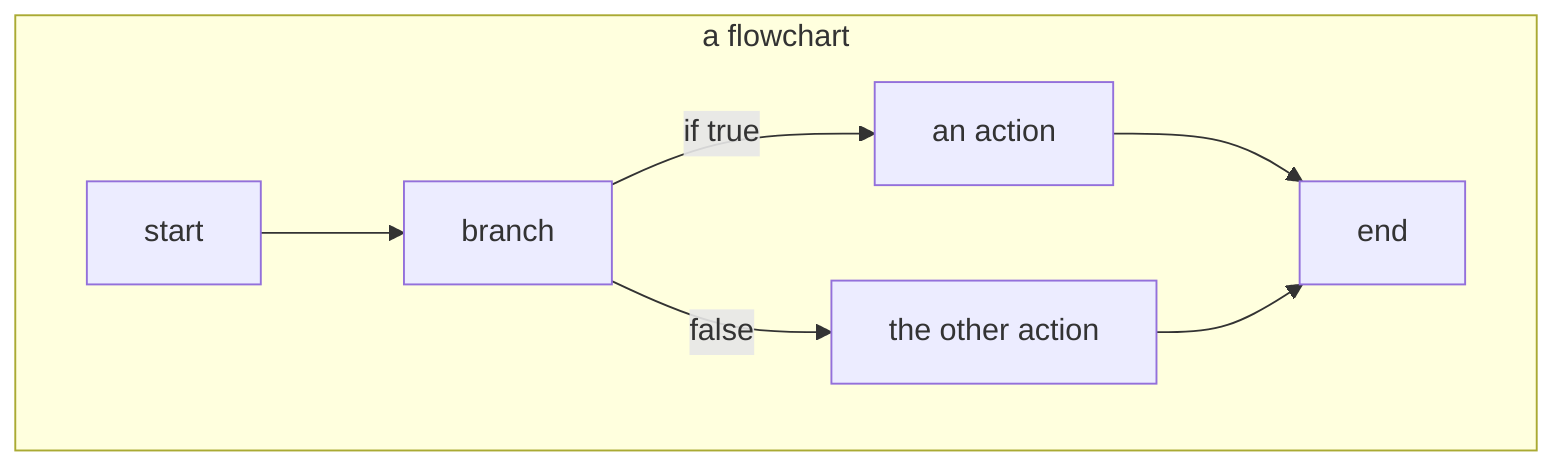 flowchart TD

subgraph a flowchart
A[start]-->B[branch]
B-->|if true|C[an action]-->E[end]
B-->|false|D[the other action]-->E
end
